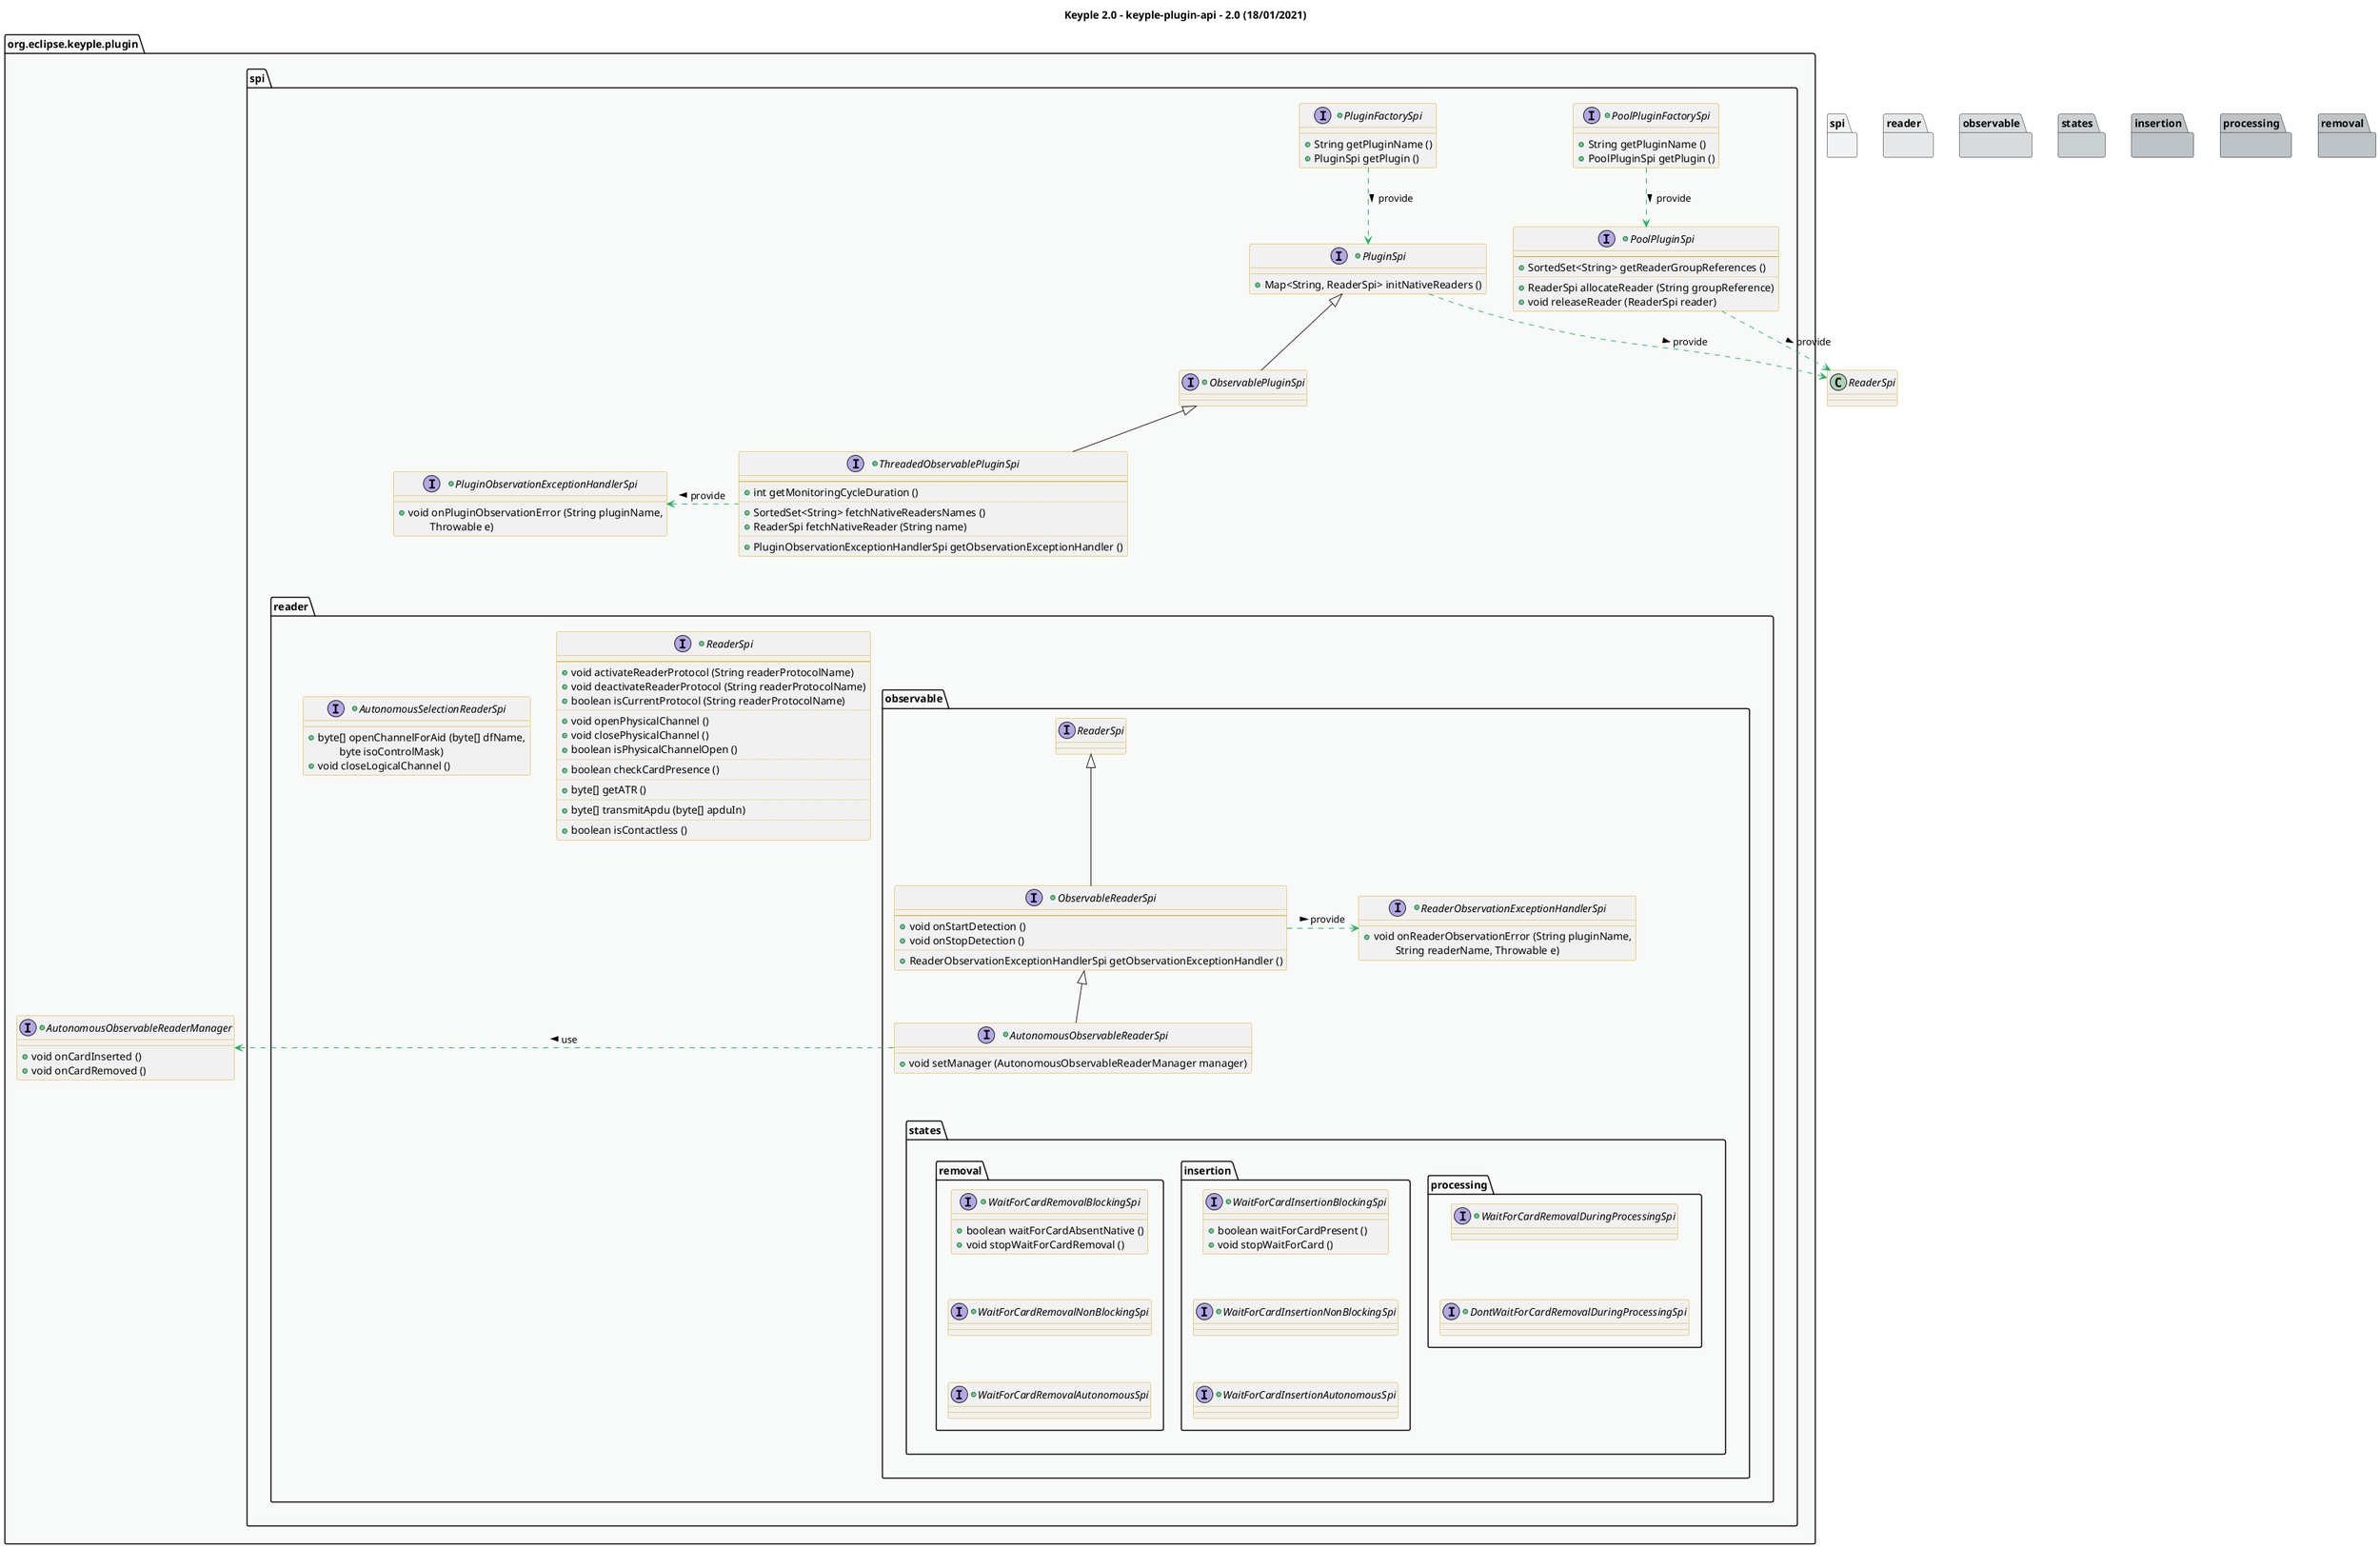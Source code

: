 @startuml
title
    Keyple 2.0 - keyple-plugin-api - 2.0 (18/01/2021)
end title

' == THEME ==

'Couleurs issues de : https://htmlcolorcodes.com/fr/tableau-de-couleur/tableau-de-couleur-design-plat/
!define C_GREY1 F8F9F9
!define C_GREY2 F2F3F4
!define C_GREY3 E5E7E9
!define C_GREY4 D7DBDD
!define C_GREY5 CACFD2
!define C_GREY6 BDC3C7
!define C_LINK 3498DB
!define C_USE 27AE60

skinparam Shadowing false
skinparam ClassFontStyle italic
skinparam ClassBorderColor #D4AC0D
skinparam stereotypeABorderColor #A9DCDF
skinparam stereotypeIBorderColor #B4A7E5
skinparam stereotypeCBorderColor #ADD1B2
skinparam stereotypeEBorderColor #EB93DF
' Red
skinparam ClassBackgroundColor<<red>> #FDEDEC
skinparam ClassBorderColor<<red>> #E74C3C
hide <<red>> stereotype
' Purple
skinparam ClassBackgroundColor<<purple>> #F4ECF7
skinparam ClassBorderColor<<purple>> #8E44AD
hide <<purple>> stereotype
' blue
skinparam ClassBackgroundColor<<blue>> #EBF5FB
skinparam ClassBorderColor<<blue>> #3498DB
hide <<blue>> stereotype
' Green
skinparam ClassBackgroundColor<<green>> #E9F7EF
skinparam ClassBorderColor<<green>> #27AE60
hide <<green>> stereotype
' Grey
skinparam ClassBackgroundColor<<grey>> #EAECEE
skinparam ClassBorderColor<<grey>> #2C3E50
hide <<grey>> stereotype

' == CONTENT ==

package "org.eclipse.keyple.plugin" as api {
    +interface AutonomousObservableReaderManager {
        +void onCardInserted ()
        +void onCardRemoved ()
    }
    package spi {
        together {
            +interface PluginSpi {
                +Map<String, ReaderSpi> initNativeReaders ()
            }
            +interface PoolPluginSpi {
                --
                +SortedSet<String> getReaderGroupReferences ()
                ..
                +ReaderSpi allocateReader (String groupReference)
                +void releaseReader (ReaderSpi reader)
            }
            +interface PluginFactorySpi {
                +String getPluginName ()
                +PluginSpi getPlugin ()
            }
            +interface PoolPluginFactorySpi {
                +String getPluginName ()
                +PoolPluginSpi getPlugin ()
            }
        }
        +interface ObservablePluginSpi extends PluginSpi {
        }
        +interface ThreadedObservablePluginSpi extends ObservablePluginSpi {
            --
            +int getMonitoringCycleDuration ()
            ..
            +SortedSet<String> fetchNativeReadersNames ()
            +ReaderSpi fetchNativeReader (String name)
            ..
            +PluginObservationExceptionHandlerSpi getObservationExceptionHandler ()
        }
        +interface PluginObservationExceptionHandlerSpi {
            +void onPluginObservationError (String pluginName,
                \tThrowable e)
        }
        package reader {
            +interface ReaderSpi {
                --
                +void activateReaderProtocol (String readerProtocolName)
                +void deactivateReaderProtocol (String readerProtocolName)
                +boolean isCurrentProtocol (String readerProtocolName)
                ..
                +void openPhysicalChannel ()
                +void closePhysicalChannel ()
                +boolean isPhysicalChannelOpen ()
                ..
                +boolean checkCardPresence ()
                ..
                +byte[] getATR ()
                ..
                +byte[] transmitApdu (byte[] apduIn)
                ..
                +boolean isContactless ()
            }
            +interface AutonomousSelectionReaderSpi {
                +byte[] openChannelForAid (byte[] dfName,
                    \tbyte isoControlMask)
                +void closeLogicalChannel ()
            }
            package observable {
                +interface ObservableReaderSpi extends ReaderSpi {
                    --
                    +void onStartDetection ()
                    +void onStopDetection ()
                    ..
                    +ReaderObservationExceptionHandlerSpi getObservationExceptionHandler ()
                }
                +interface AutonomousObservableReaderSpi extends ObservableReaderSpi {
                    +void setManager (AutonomousObservableReaderManager manager)
                }
                +interface ReaderObservationExceptionHandlerSpi {
                    +void onReaderObservationError (String pluginName,
                        \tString readerName, Throwable e)
                }
                package states {
                    package processing {
                        +interface WaitForCardRemovalDuringProcessingSpi {
                        }
                        +interface DontWaitForCardRemovalDuringProcessingSpi {
                        }
                    }
                    package insertion {
                        +interface WaitForCardInsertionAutonomousSpi {
                        }
                        +interface WaitForCardInsertionBlockingSpi {
                            +boolean waitForCardPresent ()
                            +void stopWaitForCard ()
                        }
                        +interface WaitForCardInsertionNonBlockingSpi {
                        }
                    }
                    package removal {
                        +interface WaitForCardRemovalAutonomousSpi {
                        }
                        +interface WaitForCardRemovalBlockingSpi {
                            +boolean waitForCardAbsentNative ()
                            +void stopWaitForCardRemoval ()
                        }
                        +interface WaitForCardRemovalNonBlockingSpi {
                        }
                    }
                }
            }
        }
    }
}

' Associations

PluginFactorySpi ..> PluginSpi #C_USE : provide >
PluginSpi ..> ReaderSpi #C_USE : provide >

PoolPluginFactorySpi ..> PoolPluginSpi #C_USE : provide >
PoolPluginSpi ..> ReaderSpi #C_USE : provide >

ThreadedObservablePluginSpi .left.> PluginObservationExceptionHandlerSpi #C_USE : provide >

ObservableReaderSpi .> ReaderObservationExceptionHandlerSpi #C_USE : provide >

AutonomousObservableReaderSpi .> AutonomousObservableReaderManager #C_USE : use >

' == LAYOUT ==


ThreadedObservablePluginSpi -[hidden]- reader

AutonomousObservableReaderSpi -[hidden]- states

WaitForCardInsertionBlockingSpi -[hidden]- WaitForCardInsertionNonBlockingSpi
WaitForCardInsertionNonBlockingSpi -[hidden]- WaitForCardInsertionAutonomousSpi

WaitForCardRemovalDuringProcessingSpi -[hidden]- DontWaitForCardRemovalDuringProcessingSpi

WaitForCardRemovalBlockingSpi -[hidden]- WaitForCardRemovalNonBlockingSpi
WaitForCardRemovalNonBlockingSpi -[hidden]- WaitForCardRemovalAutonomousSpi

' == STYLE ==

package api #C_GREY1 {}
package spi #C_GREY2 {}
package reader #C_GREY3 {}
package observable #C_GREY4 {}
package states #C_GREY5 {}
package insertion #C_GREY6 {}
package processing #C_GREY6 {}
package removal #C_GREY6 {}

@enduml